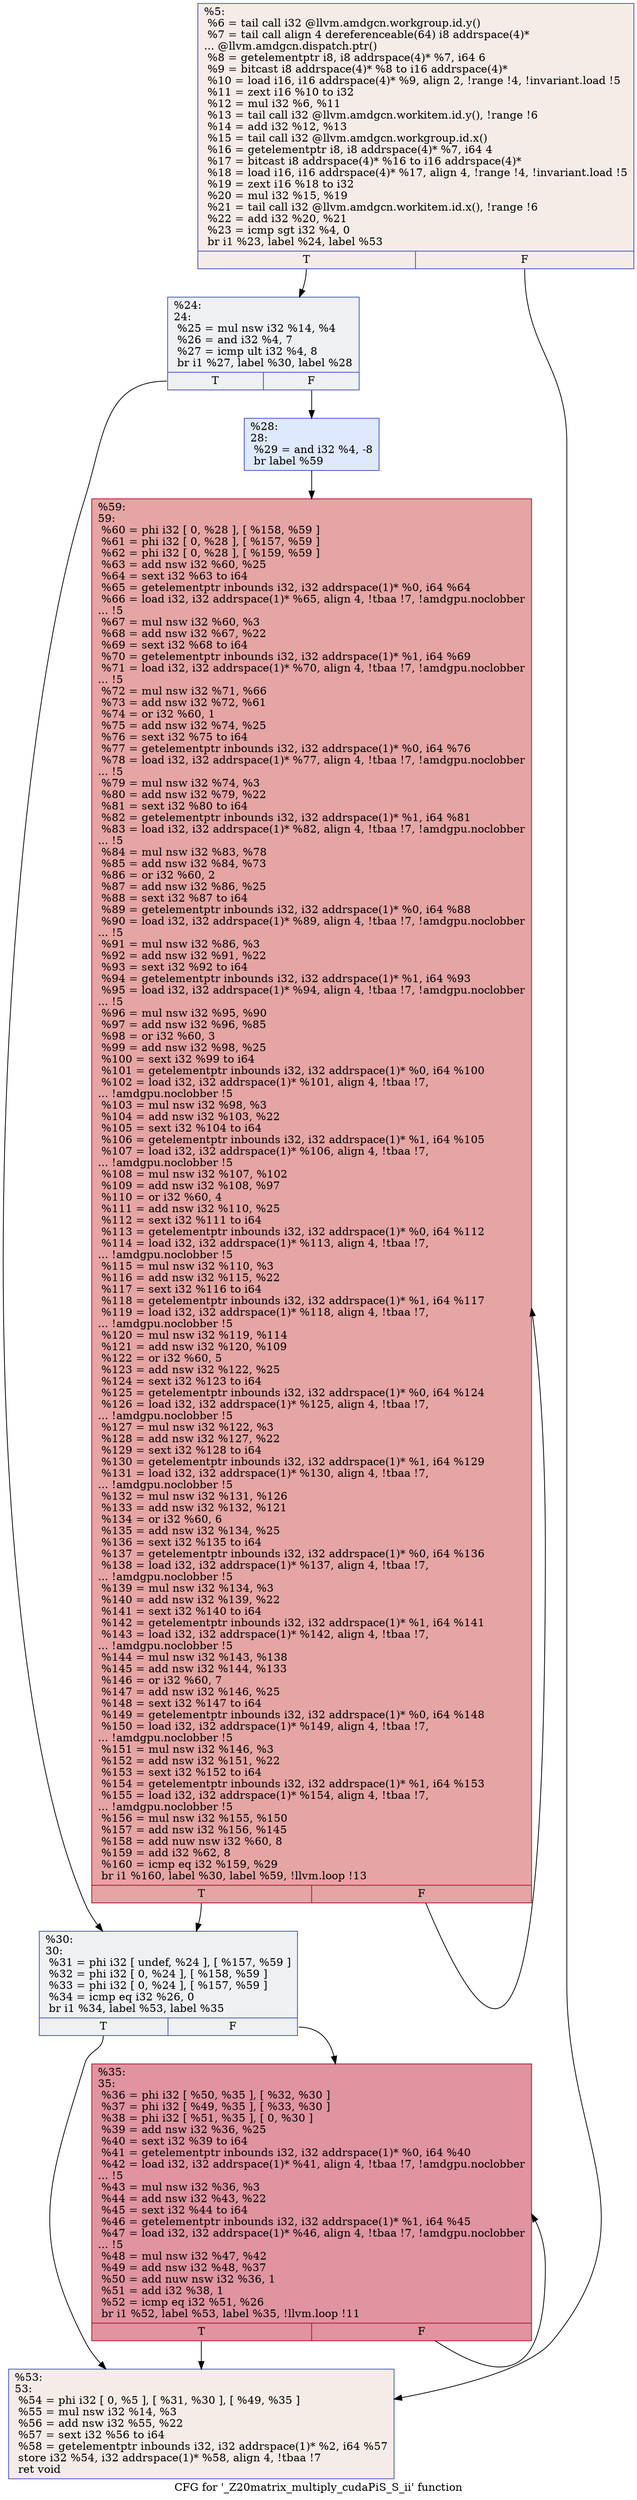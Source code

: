 digraph "CFG for '_Z20matrix_multiply_cudaPiS_S_ii' function" {
	label="CFG for '_Z20matrix_multiply_cudaPiS_S_ii' function";

	Node0x52dda40 [shape=record,color="#3d50c3ff", style=filled, fillcolor="#ead5c970",label="{%5:\l  %6 = tail call i32 @llvm.amdgcn.workgroup.id.y()\l  %7 = tail call align 4 dereferenceable(64) i8 addrspace(4)*\l... @llvm.amdgcn.dispatch.ptr()\l  %8 = getelementptr i8, i8 addrspace(4)* %7, i64 6\l  %9 = bitcast i8 addrspace(4)* %8 to i16 addrspace(4)*\l  %10 = load i16, i16 addrspace(4)* %9, align 2, !range !4, !invariant.load !5\l  %11 = zext i16 %10 to i32\l  %12 = mul i32 %6, %11\l  %13 = tail call i32 @llvm.amdgcn.workitem.id.y(), !range !6\l  %14 = add i32 %12, %13\l  %15 = tail call i32 @llvm.amdgcn.workgroup.id.x()\l  %16 = getelementptr i8, i8 addrspace(4)* %7, i64 4\l  %17 = bitcast i8 addrspace(4)* %16 to i16 addrspace(4)*\l  %18 = load i16, i16 addrspace(4)* %17, align 4, !range !4, !invariant.load !5\l  %19 = zext i16 %18 to i32\l  %20 = mul i32 %15, %19\l  %21 = tail call i32 @llvm.amdgcn.workitem.id.x(), !range !6\l  %22 = add i32 %20, %21\l  %23 = icmp sgt i32 %4, 0\l  br i1 %23, label %24, label %53\l|{<s0>T|<s1>F}}"];
	Node0x52dda40:s0 -> Node0x52e13b0;
	Node0x52dda40:s1 -> Node0x52e1440;
	Node0x52e13b0 [shape=record,color="#3d50c3ff", style=filled, fillcolor="#d9dce170",label="{%24:\l24:                                               \l  %25 = mul nsw i32 %14, %4\l  %26 = and i32 %4, 7\l  %27 = icmp ult i32 %4, 8\l  br i1 %27, label %30, label %28\l|{<s0>T|<s1>F}}"];
	Node0x52e13b0:s0 -> Node0x52e1790;
	Node0x52e13b0:s1 -> Node0x52e17e0;
	Node0x52e17e0 [shape=record,color="#3d50c3ff", style=filled, fillcolor="#b5cdfa70",label="{%28:\l28:                                               \l  %29 = and i32 %4, -8\l  br label %59\l}"];
	Node0x52e17e0 -> Node0x52e19e0;
	Node0x52e1790 [shape=record,color="#3d50c3ff", style=filled, fillcolor="#d9dce170",label="{%30:\l30:                                               \l  %31 = phi i32 [ undef, %24 ], [ %157, %59 ]\l  %32 = phi i32 [ 0, %24 ], [ %158, %59 ]\l  %33 = phi i32 [ 0, %24 ], [ %157, %59 ]\l  %34 = icmp eq i32 %26, 0\l  br i1 %34, label %53, label %35\l|{<s0>T|<s1>F}}"];
	Node0x52e1790:s0 -> Node0x52e1440;
	Node0x52e1790:s1 -> Node0x52dfbe0;
	Node0x52dfbe0 [shape=record,color="#b70d28ff", style=filled, fillcolor="#b70d2870",label="{%35:\l35:                                               \l  %36 = phi i32 [ %50, %35 ], [ %32, %30 ]\l  %37 = phi i32 [ %49, %35 ], [ %33, %30 ]\l  %38 = phi i32 [ %51, %35 ], [ 0, %30 ]\l  %39 = add nsw i32 %36, %25\l  %40 = sext i32 %39 to i64\l  %41 = getelementptr inbounds i32, i32 addrspace(1)* %0, i64 %40\l  %42 = load i32, i32 addrspace(1)* %41, align 4, !tbaa !7, !amdgpu.noclobber\l... !5\l  %43 = mul nsw i32 %36, %3\l  %44 = add nsw i32 %43, %22\l  %45 = sext i32 %44 to i64\l  %46 = getelementptr inbounds i32, i32 addrspace(1)* %1, i64 %45\l  %47 = load i32, i32 addrspace(1)* %46, align 4, !tbaa !7, !amdgpu.noclobber\l... !5\l  %48 = mul nsw i32 %47, %42\l  %49 = add nsw i32 %48, %37\l  %50 = add nuw nsw i32 %36, 1\l  %51 = add i32 %38, 1\l  %52 = icmp eq i32 %51, %26\l  br i1 %52, label %53, label %35, !llvm.loop !11\l|{<s0>T|<s1>F}}"];
	Node0x52dfbe0:s0 -> Node0x52e1440;
	Node0x52dfbe0:s1 -> Node0x52dfbe0;
	Node0x52e1440 [shape=record,color="#3d50c3ff", style=filled, fillcolor="#ead5c970",label="{%53:\l53:                                               \l  %54 = phi i32 [ 0, %5 ], [ %31, %30 ], [ %49, %35 ]\l  %55 = mul nsw i32 %14, %3\l  %56 = add nsw i32 %55, %22\l  %57 = sext i32 %56 to i64\l  %58 = getelementptr inbounds i32, i32 addrspace(1)* %2, i64 %57\l  store i32 %54, i32 addrspace(1)* %58, align 4, !tbaa !7\l  ret void\l}"];
	Node0x52e19e0 [shape=record,color="#b70d28ff", style=filled, fillcolor="#c5333470",label="{%59:\l59:                                               \l  %60 = phi i32 [ 0, %28 ], [ %158, %59 ]\l  %61 = phi i32 [ 0, %28 ], [ %157, %59 ]\l  %62 = phi i32 [ 0, %28 ], [ %159, %59 ]\l  %63 = add nsw i32 %60, %25\l  %64 = sext i32 %63 to i64\l  %65 = getelementptr inbounds i32, i32 addrspace(1)* %0, i64 %64\l  %66 = load i32, i32 addrspace(1)* %65, align 4, !tbaa !7, !amdgpu.noclobber\l... !5\l  %67 = mul nsw i32 %60, %3\l  %68 = add nsw i32 %67, %22\l  %69 = sext i32 %68 to i64\l  %70 = getelementptr inbounds i32, i32 addrspace(1)* %1, i64 %69\l  %71 = load i32, i32 addrspace(1)* %70, align 4, !tbaa !7, !amdgpu.noclobber\l... !5\l  %72 = mul nsw i32 %71, %66\l  %73 = add nsw i32 %72, %61\l  %74 = or i32 %60, 1\l  %75 = add nsw i32 %74, %25\l  %76 = sext i32 %75 to i64\l  %77 = getelementptr inbounds i32, i32 addrspace(1)* %0, i64 %76\l  %78 = load i32, i32 addrspace(1)* %77, align 4, !tbaa !7, !amdgpu.noclobber\l... !5\l  %79 = mul nsw i32 %74, %3\l  %80 = add nsw i32 %79, %22\l  %81 = sext i32 %80 to i64\l  %82 = getelementptr inbounds i32, i32 addrspace(1)* %1, i64 %81\l  %83 = load i32, i32 addrspace(1)* %82, align 4, !tbaa !7, !amdgpu.noclobber\l... !5\l  %84 = mul nsw i32 %83, %78\l  %85 = add nsw i32 %84, %73\l  %86 = or i32 %60, 2\l  %87 = add nsw i32 %86, %25\l  %88 = sext i32 %87 to i64\l  %89 = getelementptr inbounds i32, i32 addrspace(1)* %0, i64 %88\l  %90 = load i32, i32 addrspace(1)* %89, align 4, !tbaa !7, !amdgpu.noclobber\l... !5\l  %91 = mul nsw i32 %86, %3\l  %92 = add nsw i32 %91, %22\l  %93 = sext i32 %92 to i64\l  %94 = getelementptr inbounds i32, i32 addrspace(1)* %1, i64 %93\l  %95 = load i32, i32 addrspace(1)* %94, align 4, !tbaa !7, !amdgpu.noclobber\l... !5\l  %96 = mul nsw i32 %95, %90\l  %97 = add nsw i32 %96, %85\l  %98 = or i32 %60, 3\l  %99 = add nsw i32 %98, %25\l  %100 = sext i32 %99 to i64\l  %101 = getelementptr inbounds i32, i32 addrspace(1)* %0, i64 %100\l  %102 = load i32, i32 addrspace(1)* %101, align 4, !tbaa !7,\l... !amdgpu.noclobber !5\l  %103 = mul nsw i32 %98, %3\l  %104 = add nsw i32 %103, %22\l  %105 = sext i32 %104 to i64\l  %106 = getelementptr inbounds i32, i32 addrspace(1)* %1, i64 %105\l  %107 = load i32, i32 addrspace(1)* %106, align 4, !tbaa !7,\l... !amdgpu.noclobber !5\l  %108 = mul nsw i32 %107, %102\l  %109 = add nsw i32 %108, %97\l  %110 = or i32 %60, 4\l  %111 = add nsw i32 %110, %25\l  %112 = sext i32 %111 to i64\l  %113 = getelementptr inbounds i32, i32 addrspace(1)* %0, i64 %112\l  %114 = load i32, i32 addrspace(1)* %113, align 4, !tbaa !7,\l... !amdgpu.noclobber !5\l  %115 = mul nsw i32 %110, %3\l  %116 = add nsw i32 %115, %22\l  %117 = sext i32 %116 to i64\l  %118 = getelementptr inbounds i32, i32 addrspace(1)* %1, i64 %117\l  %119 = load i32, i32 addrspace(1)* %118, align 4, !tbaa !7,\l... !amdgpu.noclobber !5\l  %120 = mul nsw i32 %119, %114\l  %121 = add nsw i32 %120, %109\l  %122 = or i32 %60, 5\l  %123 = add nsw i32 %122, %25\l  %124 = sext i32 %123 to i64\l  %125 = getelementptr inbounds i32, i32 addrspace(1)* %0, i64 %124\l  %126 = load i32, i32 addrspace(1)* %125, align 4, !tbaa !7,\l... !amdgpu.noclobber !5\l  %127 = mul nsw i32 %122, %3\l  %128 = add nsw i32 %127, %22\l  %129 = sext i32 %128 to i64\l  %130 = getelementptr inbounds i32, i32 addrspace(1)* %1, i64 %129\l  %131 = load i32, i32 addrspace(1)* %130, align 4, !tbaa !7,\l... !amdgpu.noclobber !5\l  %132 = mul nsw i32 %131, %126\l  %133 = add nsw i32 %132, %121\l  %134 = or i32 %60, 6\l  %135 = add nsw i32 %134, %25\l  %136 = sext i32 %135 to i64\l  %137 = getelementptr inbounds i32, i32 addrspace(1)* %0, i64 %136\l  %138 = load i32, i32 addrspace(1)* %137, align 4, !tbaa !7,\l... !amdgpu.noclobber !5\l  %139 = mul nsw i32 %134, %3\l  %140 = add nsw i32 %139, %22\l  %141 = sext i32 %140 to i64\l  %142 = getelementptr inbounds i32, i32 addrspace(1)* %1, i64 %141\l  %143 = load i32, i32 addrspace(1)* %142, align 4, !tbaa !7,\l... !amdgpu.noclobber !5\l  %144 = mul nsw i32 %143, %138\l  %145 = add nsw i32 %144, %133\l  %146 = or i32 %60, 7\l  %147 = add nsw i32 %146, %25\l  %148 = sext i32 %147 to i64\l  %149 = getelementptr inbounds i32, i32 addrspace(1)* %0, i64 %148\l  %150 = load i32, i32 addrspace(1)* %149, align 4, !tbaa !7,\l... !amdgpu.noclobber !5\l  %151 = mul nsw i32 %146, %3\l  %152 = add nsw i32 %151, %22\l  %153 = sext i32 %152 to i64\l  %154 = getelementptr inbounds i32, i32 addrspace(1)* %1, i64 %153\l  %155 = load i32, i32 addrspace(1)* %154, align 4, !tbaa !7,\l... !amdgpu.noclobber !5\l  %156 = mul nsw i32 %155, %150\l  %157 = add nsw i32 %156, %145\l  %158 = add nuw nsw i32 %60, 8\l  %159 = add i32 %62, 8\l  %160 = icmp eq i32 %159, %29\l  br i1 %160, label %30, label %59, !llvm.loop !13\l|{<s0>T|<s1>F}}"];
	Node0x52e19e0:s0 -> Node0x52e1790;
	Node0x52e19e0:s1 -> Node0x52e19e0;
}

